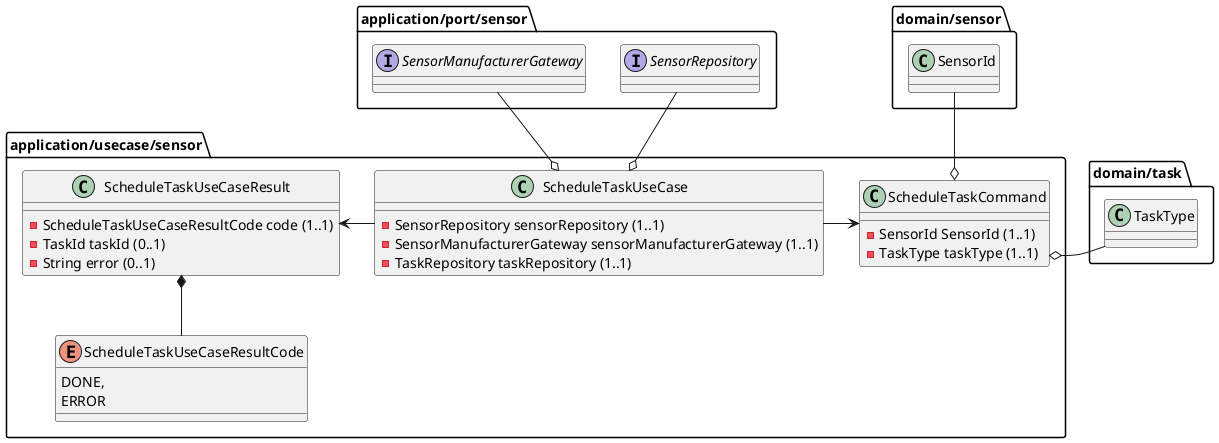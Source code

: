 @startuml

package application/usecase/sensor {
  class ScheduleTaskCommand {
    -SensorId SensorId (1..1)
    -TaskType taskType (1..1)
  }

  class ScheduleTaskUseCase {
    -SensorRepository sensorRepository (1..1)
    -SensorManufacturerGateway sensorManufacturerGateway (1..1)
    -TaskRepository taskRepository (1..1)
  }

  class ScheduleTaskUseCaseResult {
    -ScheduleTaskUseCaseResultCode code (1..1)
    -TaskId taskId (0..1)
    -String error (0..1)
  }

  enum ScheduleTaskUseCaseResultCode {
    DONE,
    ERROR
  }

  ScheduleTaskUseCase -right-> ScheduleTaskCommand
  ScheduleTaskUseCase -left-> ScheduleTaskUseCaseResult

  ScheduleTaskUseCaseResult *-down- ScheduleTaskUseCaseResultCode
}

package application/port/sensor {
    interface SensorManufacturerGateway
    interface SensorRepository
}

package domain/sensor {
  class SensorId
}

package domain/task {
  class TaskType
}

ScheduleTaskCommand o-up- SensorId
ScheduleTaskCommand o-right- TaskType
ScheduleTaskUseCase o-up- SensorManufacturerGateway
ScheduleTaskUseCase o-up- SensorRepository
@enduml